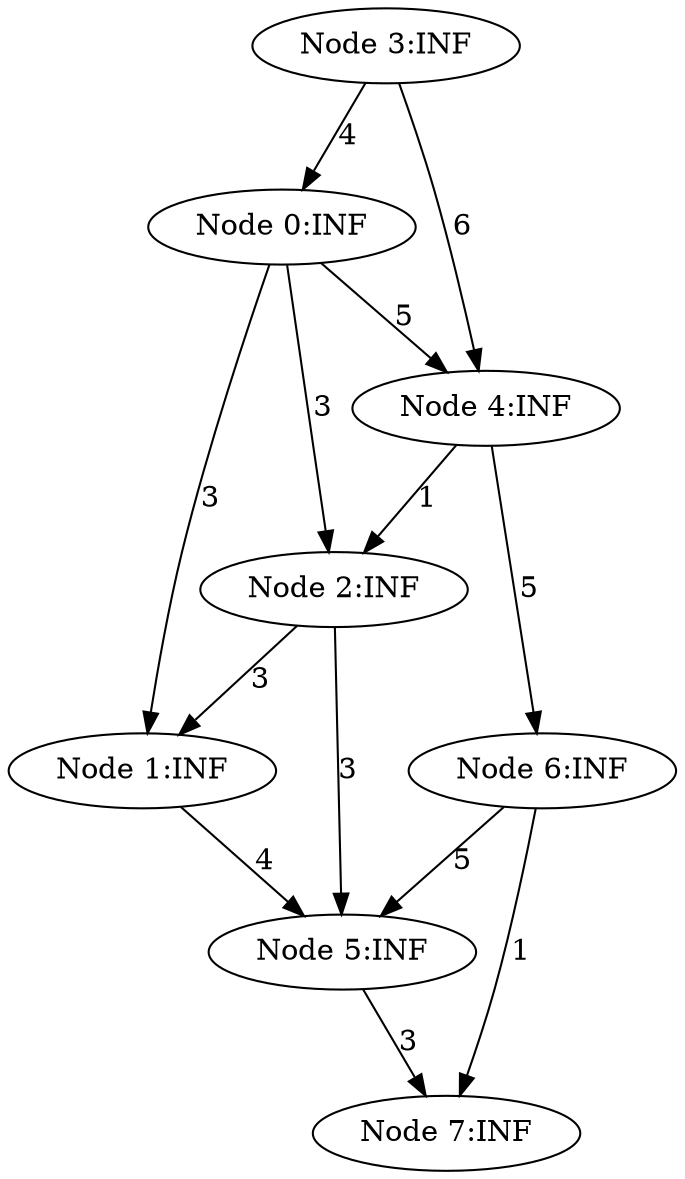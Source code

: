 digraph DijkstraDirected {
"Node 0:INF" -> {"Node 1:INF"} [label="3"]
"Node 0:INF" -> {"Node 2:INF"} [label="3"]
"Node 0:INF" -> {"Node 4:INF"} [label="5"]
"Node 1:INF" -> {"Node 5:INF"} [label="4"]
"Node 2:INF" -> {"Node 1:INF"} [label="3"]
"Node 2:INF" -> {"Node 5:INF"} [label="3"]
"Node 3:INF" -> {"Node 0:INF"} [label="4"]
"Node 3:INF" -> {"Node 4:INF"} [label="6"]
"Node 4:INF" -> {"Node 2:INF"} [label="1"]
"Node 4:INF" -> {"Node 6:INF"} [label="5"]
"Node 5:INF" -> {"Node 7:INF"} [label="3"]
"Node 6:INF" -> {"Node 5:INF"} [label="5"]
"Node 6:INF" -> {"Node 7:INF"} [label="1"]
"Node 0:INF"
"Node 1:INF"
"Node 2:INF"
"Node 3:INF"
"Node 4:INF"
"Node 5:INF"
"Node 6:INF"
"Node 7:INF"
}
